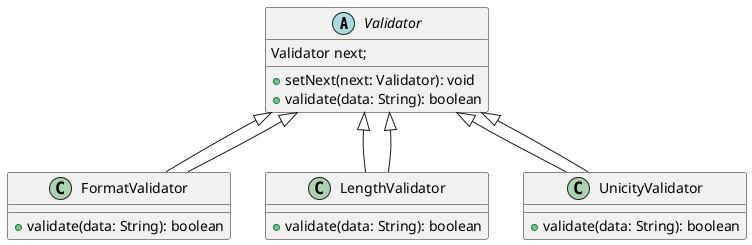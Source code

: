 @startuml
abstract class Validator {
    Validator next;
    + setNext(next: Validator): void
    + validate(data: String): boolean
}

class FormatValidator extends Validator {
    + validate(data: String): boolean
}

class LengthValidator extends Validator {
    + validate(data: String): boolean
}

class UnicityValidator extends Validator {
    + validate(data: String): boolean
}

Validator <|-- FormatValidator
Validator <|-- LengthValidator
Validator <|-- UnicityValidator
@enduml
